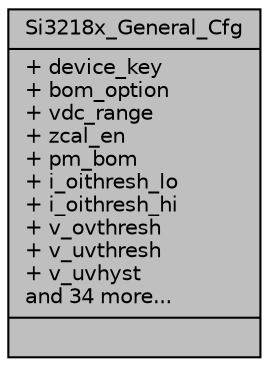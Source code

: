 digraph "Si3218x_General_Cfg"
{
  edge [fontname="Helvetica",fontsize="10",labelfontname="Helvetica",labelfontsize="10"];
  node [fontname="Helvetica",fontsize="10",shape=record];
  Node1 [label="{Si3218x_General_Cfg\n|+ device_key\l+ bom_option\l+ vdc_range\l+ zcal_en\l+ pm_bom\l+ i_oithresh_lo\l+ i_oithresh_hi\l+ v_ovthresh\l+ v_uvthresh\l+ v_uvhyst\land 34 more...\l|}",height=0.2,width=0.4,color="black", fillcolor="grey75", style="filled", fontcolor="black"];
}
